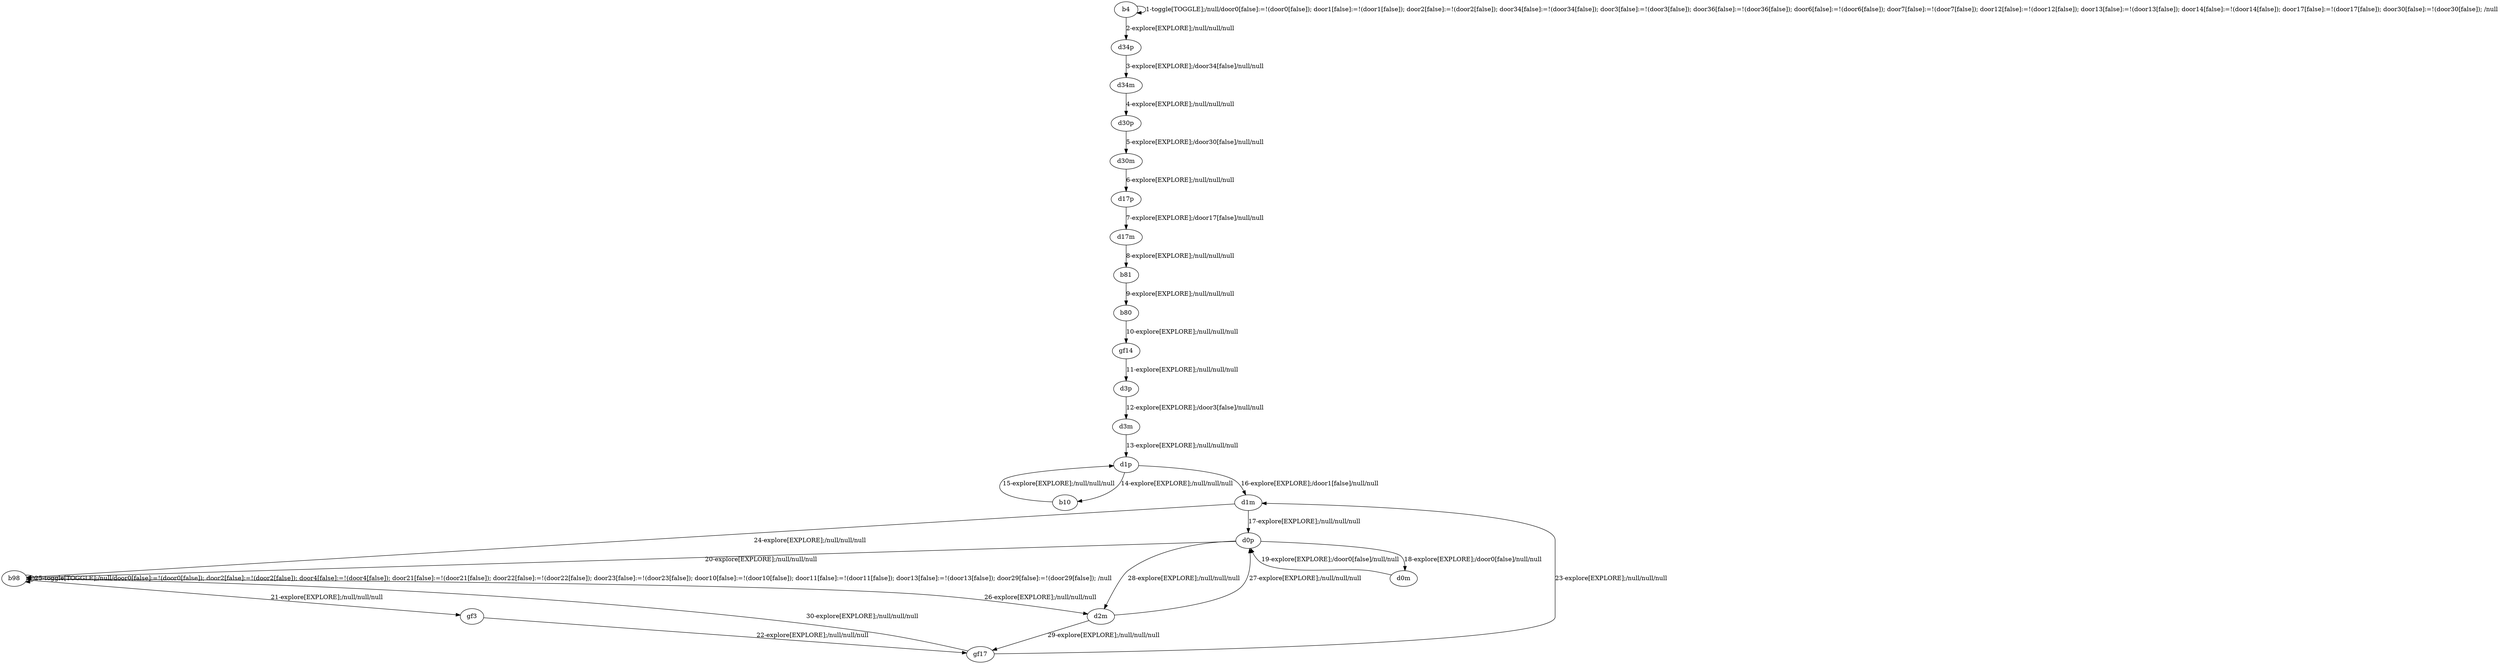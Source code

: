 # Total number of goals covered by this test: 1
# gf17 --> b98

digraph g {
"b4" -> "b4" [label = "1-toggle[TOGGLE];/null/door0[false]:=!(door0[false]); door1[false]:=!(door1[false]); door2[false]:=!(door2[false]); door34[false]:=!(door34[false]); door3[false]:=!(door3[false]); door36[false]:=!(door36[false]); door6[false]:=!(door6[false]); door7[false]:=!(door7[false]); door12[false]:=!(door12[false]); door13[false]:=!(door13[false]); door14[false]:=!(door14[false]); door17[false]:=!(door17[false]); door30[false]:=!(door30[false]); /null"];
"b4" -> "d34p" [label = "2-explore[EXPLORE];/null/null/null"];
"d34p" -> "d34m" [label = "3-explore[EXPLORE];/door34[false]/null/null"];
"d34m" -> "d30p" [label = "4-explore[EXPLORE];/null/null/null"];
"d30p" -> "d30m" [label = "5-explore[EXPLORE];/door30[false]/null/null"];
"d30m" -> "d17p" [label = "6-explore[EXPLORE];/null/null/null"];
"d17p" -> "d17m" [label = "7-explore[EXPLORE];/door17[false]/null/null"];
"d17m" -> "b81" [label = "8-explore[EXPLORE];/null/null/null"];
"b81" -> "b80" [label = "9-explore[EXPLORE];/null/null/null"];
"b80" -> "gf14" [label = "10-explore[EXPLORE];/null/null/null"];
"gf14" -> "d3p" [label = "11-explore[EXPLORE];/null/null/null"];
"d3p" -> "d3m" [label = "12-explore[EXPLORE];/door3[false]/null/null"];
"d3m" -> "d1p" [label = "13-explore[EXPLORE];/null/null/null"];
"d1p" -> "b10" [label = "14-explore[EXPLORE];/null/null/null"];
"b10" -> "d1p" [label = "15-explore[EXPLORE];/null/null/null"];
"d1p" -> "d1m" [label = "16-explore[EXPLORE];/door1[false]/null/null"];
"d1m" -> "d0p" [label = "17-explore[EXPLORE];/null/null/null"];
"d0p" -> "d0m" [label = "18-explore[EXPLORE];/door0[false]/null/null"];
"d0m" -> "d0p" [label = "19-explore[EXPLORE];/door0[false]/null/null"];
"d0p" -> "b98" [label = "20-explore[EXPLORE];/null/null/null"];
"b98" -> "gf3" [label = "21-explore[EXPLORE];/null/null/null"];
"gf3" -> "gf17" [label = "22-explore[EXPLORE];/null/null/null"];
"gf17" -> "d1m" [label = "23-explore[EXPLORE];/null/null/null"];
"d1m" -> "b98" [label = "24-explore[EXPLORE];/null/null/null"];
"b98" -> "b98" [label = "25-toggle[TOGGLE];/null/door0[false]:=!(door0[false]); door2[false]:=!(door2[false]); door4[false]:=!(door4[false]); door21[false]:=!(door21[false]); door22[false]:=!(door22[false]); door23[false]:=!(door23[false]); door10[false]:=!(door10[false]); door11[false]:=!(door11[false]); door13[false]:=!(door13[false]); door29[false]:=!(door29[false]); /null"];
"b98" -> "d2m" [label = "26-explore[EXPLORE];/null/null/null"];
"d2m" -> "d0p" [label = "27-explore[EXPLORE];/null/null/null"];
"d0p" -> "d2m" [label = "28-explore[EXPLORE];/null/null/null"];
"d2m" -> "gf17" [label = "29-explore[EXPLORE];/null/null/null"];
"gf17" -> "b98" [label = "30-explore[EXPLORE];/null/null/null"];
}